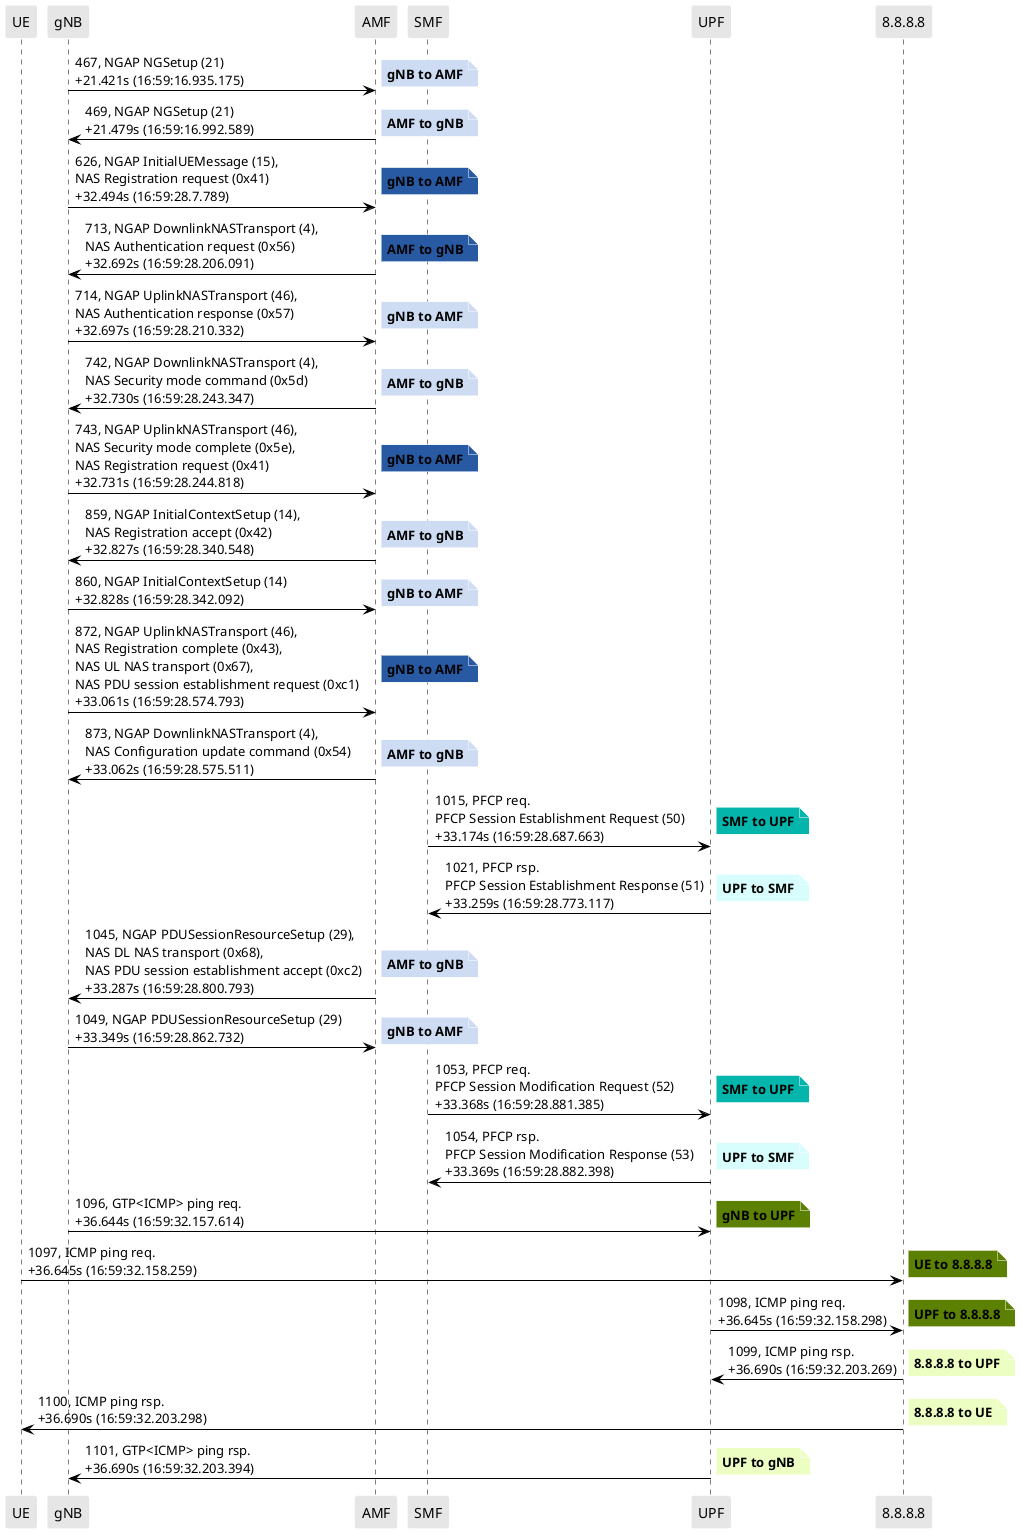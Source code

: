 @startuml
skinparam shadowing false
skinparam NoteBorderColor white
skinparam sequence {
    ArrowColor black
    LifeLineBorderColor black
    LifeLineBackgroundColor black
    ParticipantBorderColor white
    ParticipantBackgroundColor #e6e6e6
}
participant "UE"
participant "gNB"
participant "AMF"
participant "SMF"
participant "UPF"
participant "8.8.8.8"

"gNB" -> "AMF": 467, NGAP NGSetup (21)\n+21.421s (16:59:16.935.175)

note right #CDDCF3
**gNB to AMF**
end note

"AMF" -> "gNB": 469, NGAP NGSetup (21)\n+21.479s (16:59:16.992.589)

note right #CDDCF3
**AMF to gNB**
end note

"gNB" -> "AMF": 626, NGAP InitialUEMessage (15),\nNAS Registration request (0x41)\n+32.494s (16:59:28.7.789)

note right #285AA4
**gNB to AMF**
end note

"AMF" -> "gNB": 713, NGAP DownlinkNASTransport (4),\nNAS Authentication request (0x56)\n+32.692s (16:59:28.206.091)

note right #285AA4
**AMF to gNB**
end note

"gNB" -> "AMF": 714, NGAP UplinkNASTransport (46),\nNAS Authentication response (0x57)\n+32.697s (16:59:28.210.332)

note right #CDDCF3
**gNB to AMF**
end note

"AMF" -> "gNB": 742, NGAP DownlinkNASTransport (4),\nNAS Security mode command (0x5d)\n+32.730s (16:59:28.243.347)

note right #CDDCF3
**AMF to gNB**
end note

"gNB" -> "AMF": 743, NGAP UplinkNASTransport (46),\nNAS Security mode complete (0x5e),\nNAS Registration request (0x41)\n+32.731s (16:59:28.244.818)

note right #285AA4
**gNB to AMF**
end note

"AMF" -> "gNB": 859, NGAP InitialContextSetup (14),\nNAS Registration accept (0x42)\n+32.827s (16:59:28.340.548)

note right #CDDCF3
**AMF to gNB**
end note

"gNB" -> "AMF": 860, NGAP InitialContextSetup (14)\n+32.828s (16:59:28.342.092)

note right #CDDCF3
**gNB to AMF**
end note

"gNB" -> "AMF": 872, NGAP UplinkNASTransport (46),\nNAS Registration complete (0x43),\nNAS UL NAS transport (0x67),\nNAS PDU session establishment request (0xc1)\n+33.061s (16:59:28.574.793)

note right #285AA4
**gNB to AMF**
end note

"AMF" -> "gNB": 873, NGAP DownlinkNASTransport (4),\nNAS Configuration update command (0x54)\n+33.062s (16:59:28.575.511)

note right #CDDCF3
**AMF to gNB**
end note

"SMF" -> "UPF": 1015, PFCP req.\nPFCP Session Establishment Request (50)\n+33.174s (16:59:28.687.663)

note right #03B5AA
**SMF to UPF**
end note

"UPF" -> "SMF": 1021, PFCP rsp.\nPFCP Session Establishment Response (51)\n+33.259s (16:59:28.773.117)

note right #D7FEFC
**UPF to SMF**
end note

"AMF" -> "gNB": 1045, NGAP PDUSessionResourceSetup (29),\nNAS DL NAS transport (0x68),\nNAS PDU session establishment accept (0xc2)\n+33.287s (16:59:28.800.793)

note right #CDDCF3
**AMF to gNB**
end note

"gNB" -> "AMF": 1049, NGAP PDUSessionResourceSetup (29)\n+33.349s (16:59:28.862.732)

note right #CDDCF3
**gNB to AMF**
end note

"SMF" -> "UPF": 1053, PFCP req.\nPFCP Session Modification Request (52)\n+33.368s (16:59:28.881.385)

note right #03B5AA
**SMF to UPF**
end note

"UPF" -> "SMF": 1054, PFCP rsp.\nPFCP Session Modification Response (53)\n+33.369s (16:59:28.882.398)

note right #D7FEFC
**UPF to SMF**
end note

"gNB" -> "UPF": 1096, GTP<ICMP> ping req.\n+36.644s (16:59:32.157.614)

note right #5C8001
**gNB to UPF**
end note

"UE" -> "8.8.8.8": 1097, ICMP ping req.\n+36.645s (16:59:32.158.259)

note right #5C8001
**UE to 8.8.8.8**
end note

"UPF" -> "8.8.8.8": 1098, ICMP ping req.\n+36.645s (16:59:32.158.298)

note right #5C8001
**UPF to 8.8.8.8**
end note

"8.8.8.8" -> "UPF": 1099, ICMP ping rsp.\n+36.690s (16:59:32.203.269)

note right #EDFEC2
**8.8.8.8 to UPF**
end note

"8.8.8.8" -> "UE": 1100, ICMP ping rsp.\n+36.690s (16:59:32.203.298)

note right #EDFEC2
**8.8.8.8 to UE**
end note

"UPF" -> "gNB": 1101, GTP<ICMP> ping rsp.\n+36.690s (16:59:32.203.394)

note right #EDFEC2
**UPF to gNB**
end note

@enduml
